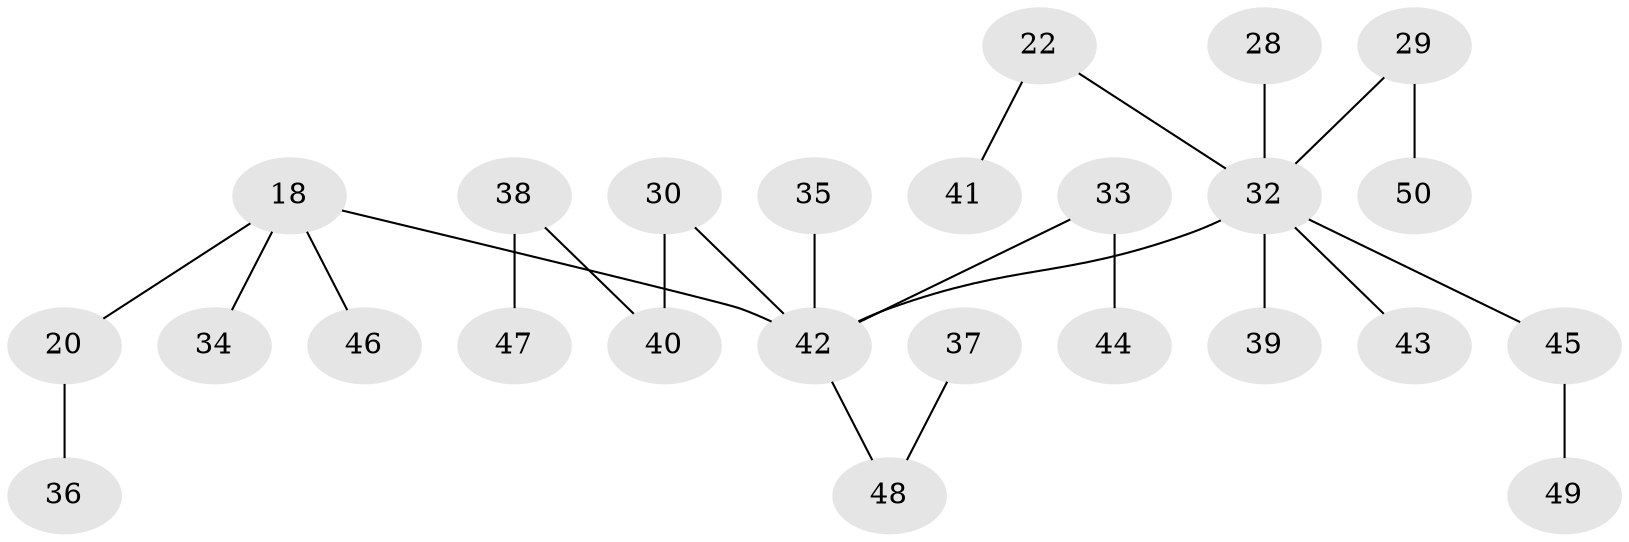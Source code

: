 // original degree distribution, {3: 0.12, 4: 0.1, 1: 0.42, 2: 0.34, 5: 0.02}
// Generated by graph-tools (version 1.1) at 2025/53/03/09/25 04:53:49]
// undirected, 25 vertices, 24 edges
graph export_dot {
graph [start="1"]
  node [color=gray90,style=filled];
  18 [super="+17"];
  20;
  22;
  28;
  29 [super="+15+23"];
  30 [super="+4"];
  32 [super="+19+12+16"];
  33;
  34;
  35;
  36;
  37;
  38;
  39;
  40 [super="+24"];
  41;
  42 [super="+3+14+21+27+31+26+13+25"];
  43;
  44;
  45;
  46;
  47;
  48 [super="+10"];
  49;
  50;
  18 -- 34;
  18 -- 20;
  18 -- 42;
  18 -- 46;
  20 -- 36;
  22 -- 41;
  22 -- 32;
  28 -- 32;
  29 -- 50;
  29 -- 32;
  30 -- 40;
  30 -- 42;
  32 -- 45;
  32 -- 42;
  32 -- 43;
  32 -- 39;
  33 -- 44;
  33 -- 42;
  35 -- 42;
  37 -- 48;
  38 -- 47;
  38 -- 40;
  42 -- 48;
  45 -- 49;
}
